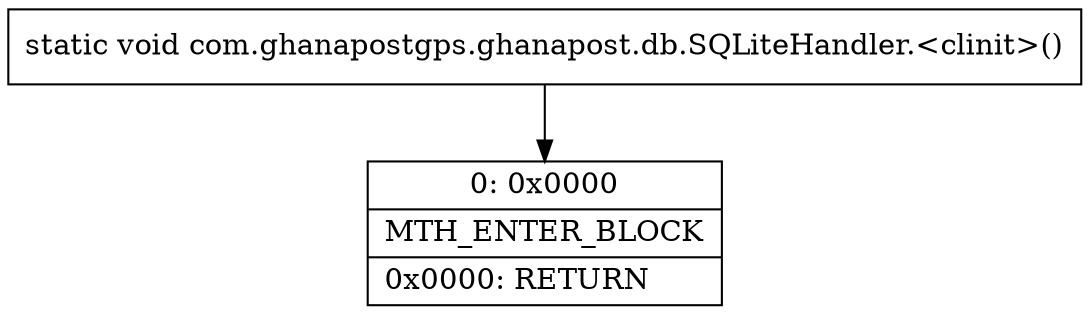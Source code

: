 digraph "CFG forcom.ghanapostgps.ghanapost.db.SQLiteHandler.\<clinit\>()V" {
Node_0 [shape=record,label="{0\:\ 0x0000|MTH_ENTER_BLOCK\l|0x0000: RETURN   \l}"];
MethodNode[shape=record,label="{static void com.ghanapostgps.ghanapost.db.SQLiteHandler.\<clinit\>() }"];
MethodNode -> Node_0;
}

